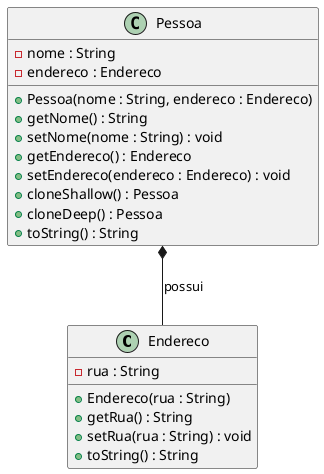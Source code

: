 @startuml Shalow e Deep Copy

class Endereco {
  - rua : String
  + Endereco(rua : String)
  + getRua() : String
  + setRua(rua : String) : void
  + toString() : String
}

class Pessoa {
  - nome : String
  - endereco : Endereco
  + Pessoa(nome : String, endereco : Endereco)
  + getNome() : String
  + setNome(nome : String) : void
  + getEndereco() : Endereco
  + setEndereco(endereco : Endereco) : void
  + cloneShallow() : Pessoa
  + cloneDeep() : Pessoa
  + toString() : String
}

Pessoa *-- Endereco : "possui"

@enduml
